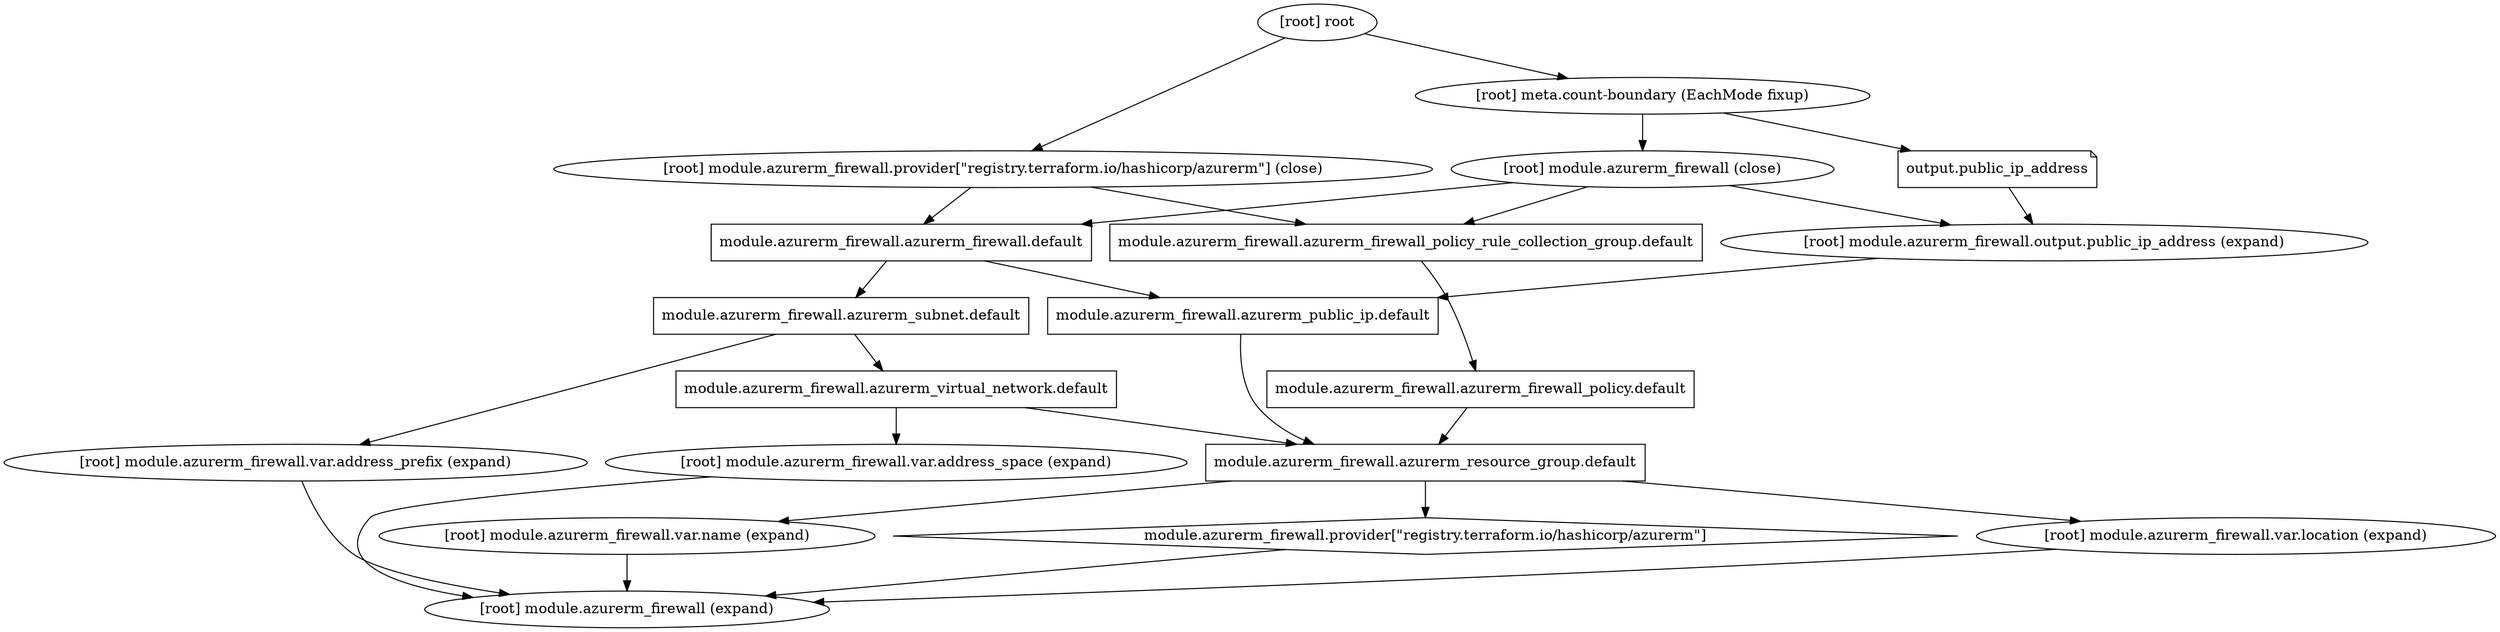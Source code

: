 digraph {
	compound = "true"
	newrank = "true"
	subgraph "root" {
		"[root] module.azurerm_firewall.azurerm_firewall.default (expand)" [label = "module.azurerm_firewall.azurerm_firewall.default", shape = "box"]
		"[root] module.azurerm_firewall.azurerm_firewall_policy.default (expand)" [label = "module.azurerm_firewall.azurerm_firewall_policy.default", shape = "box"]
		"[root] module.azurerm_firewall.azurerm_firewall_policy_rule_collection_group.default (expand)" [label = "module.azurerm_firewall.azurerm_firewall_policy_rule_collection_group.default", shape = "box"]
		"[root] module.azurerm_firewall.azurerm_public_ip.default (expand)" [label = "module.azurerm_firewall.azurerm_public_ip.default", shape = "box"]
		"[root] module.azurerm_firewall.azurerm_resource_group.default (expand)" [label = "module.azurerm_firewall.azurerm_resource_group.default", shape = "box"]
		"[root] module.azurerm_firewall.azurerm_subnet.default (expand)" [label = "module.azurerm_firewall.azurerm_subnet.default", shape = "box"]
		"[root] module.azurerm_firewall.azurerm_virtual_network.default (expand)" [label = "module.azurerm_firewall.azurerm_virtual_network.default", shape = "box"]
		"[root] module.azurerm_firewall.provider[\"registry.terraform.io/hashicorp/azurerm\"]" [label = "module.azurerm_firewall.provider[\"registry.terraform.io/hashicorp/azurerm\"]", shape = "diamond"]
		"[root] output.public_ip_address" [label = "output.public_ip_address", shape = "note"]
		"[root] meta.count-boundary (EachMode fixup)" -> "[root] module.azurerm_firewall (close)"
		"[root] meta.count-boundary (EachMode fixup)" -> "[root] output.public_ip_address"
		"[root] module.azurerm_firewall (close)" -> "[root] module.azurerm_firewall.azurerm_firewall.default (expand)"
		"[root] module.azurerm_firewall (close)" -> "[root] module.azurerm_firewall.azurerm_firewall_policy_rule_collection_group.default (expand)"
		"[root] module.azurerm_firewall (close)" -> "[root] module.azurerm_firewall.output.public_ip_address (expand)"
		"[root] module.azurerm_firewall.azurerm_firewall.default (expand)" -> "[root] module.azurerm_firewall.azurerm_public_ip.default (expand)"
		"[root] module.azurerm_firewall.azurerm_firewall.default (expand)" -> "[root] module.azurerm_firewall.azurerm_subnet.default (expand)"
		"[root] module.azurerm_firewall.azurerm_firewall_policy.default (expand)" -> "[root] module.azurerm_firewall.azurerm_resource_group.default (expand)"
		"[root] module.azurerm_firewall.azurerm_firewall_policy_rule_collection_group.default (expand)" -> "[root] module.azurerm_firewall.azurerm_firewall_policy.default (expand)"
		"[root] module.azurerm_firewall.azurerm_public_ip.default (expand)" -> "[root] module.azurerm_firewall.azurerm_resource_group.default (expand)"
		"[root] module.azurerm_firewall.azurerm_resource_group.default (expand)" -> "[root] module.azurerm_firewall.provider[\"registry.terraform.io/hashicorp/azurerm\"]"
		"[root] module.azurerm_firewall.azurerm_resource_group.default (expand)" -> "[root] module.azurerm_firewall.var.location (expand)"
		"[root] module.azurerm_firewall.azurerm_resource_group.default (expand)" -> "[root] module.azurerm_firewall.var.name (expand)"
		"[root] module.azurerm_firewall.azurerm_subnet.default (expand)" -> "[root] module.azurerm_firewall.azurerm_virtual_network.default (expand)"
		"[root] module.azurerm_firewall.azurerm_subnet.default (expand)" -> "[root] module.azurerm_firewall.var.address_prefix (expand)"
		"[root] module.azurerm_firewall.azurerm_virtual_network.default (expand)" -> "[root] module.azurerm_firewall.azurerm_resource_group.default (expand)"
		"[root] module.azurerm_firewall.azurerm_virtual_network.default (expand)" -> "[root] module.azurerm_firewall.var.address_space (expand)"
		"[root] module.azurerm_firewall.output.public_ip_address (expand)" -> "[root] module.azurerm_firewall.azurerm_public_ip.default (expand)"
		"[root] module.azurerm_firewall.provider[\"registry.terraform.io/hashicorp/azurerm\"] (close)" -> "[root] module.azurerm_firewall.azurerm_firewall.default (expand)"
		"[root] module.azurerm_firewall.provider[\"registry.terraform.io/hashicorp/azurerm\"] (close)" -> "[root] module.azurerm_firewall.azurerm_firewall_policy_rule_collection_group.default (expand)"
		"[root] module.azurerm_firewall.provider[\"registry.terraform.io/hashicorp/azurerm\"]" -> "[root] module.azurerm_firewall (expand)"
		"[root] module.azurerm_firewall.var.address_prefix (expand)" -> "[root] module.azurerm_firewall (expand)"
		"[root] module.azurerm_firewall.var.address_space (expand)" -> "[root] module.azurerm_firewall (expand)"
		"[root] module.azurerm_firewall.var.location (expand)" -> "[root] module.azurerm_firewall (expand)"
		"[root] module.azurerm_firewall.var.name (expand)" -> "[root] module.azurerm_firewall (expand)"
		"[root] output.public_ip_address" -> "[root] module.azurerm_firewall.output.public_ip_address (expand)"
		"[root] root" -> "[root] meta.count-boundary (EachMode fixup)"
		"[root] root" -> "[root] module.azurerm_firewall.provider[\"registry.terraform.io/hashicorp/azurerm\"] (close)"
	}
}

